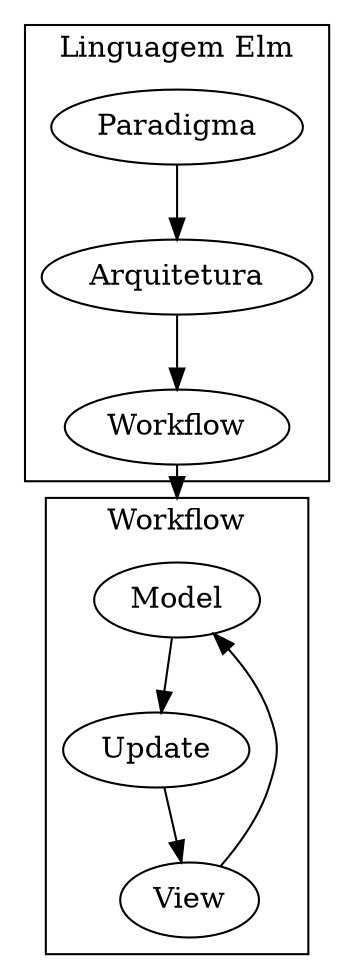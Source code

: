 digraph Elm_Aula_1 {
    
  compound=true;
  subgraph cluster0 {
    label="Linguagem Elm"
    Paradigma -> Arquitetura -> Workflow;
  }
  
  subgraph cluster1 {
    label="Workflow"
    shape="box"
    Model->Update -> View;
    View -> Model;
  }
  
  Workflow -> Model [lhead=cluster1];
  
}
